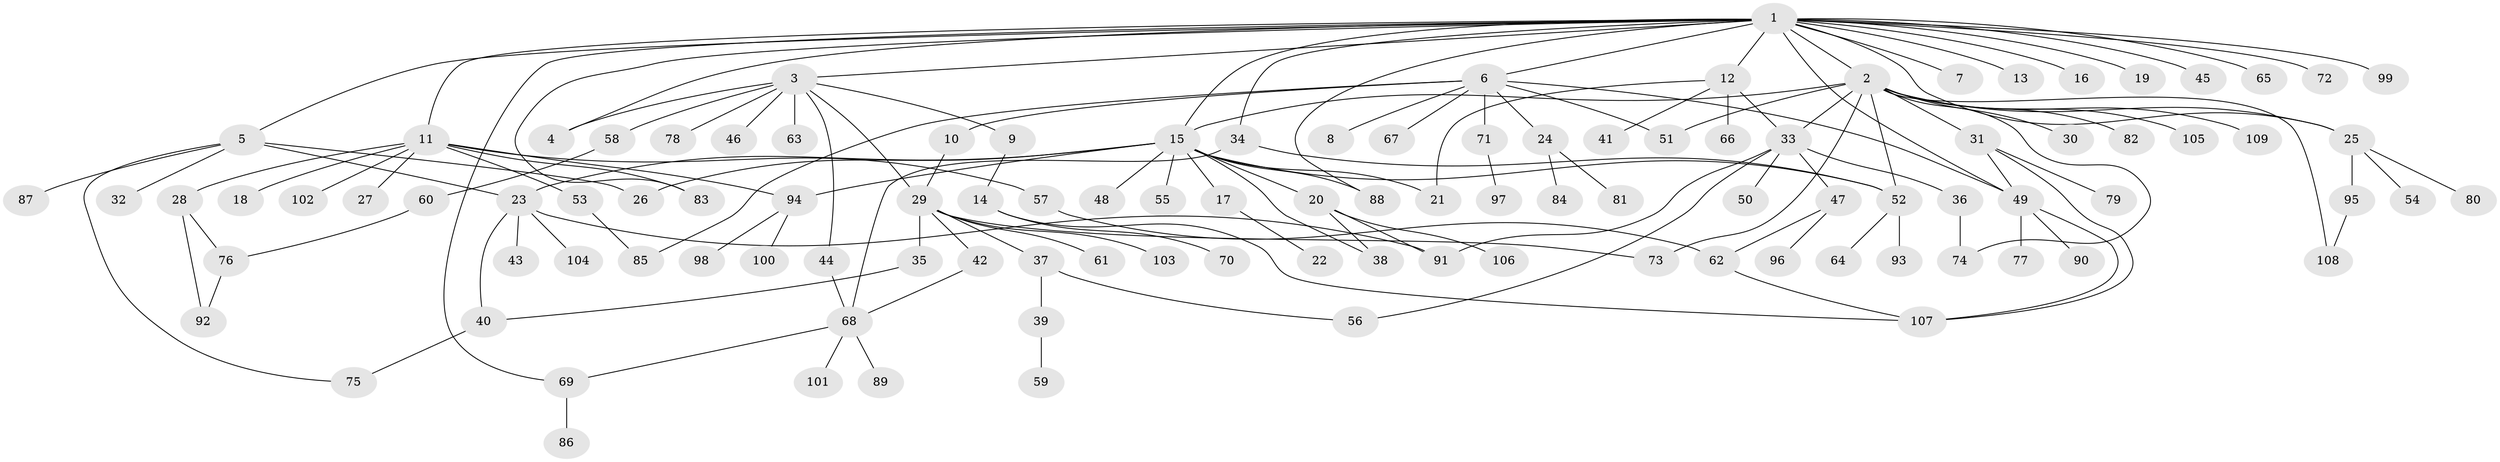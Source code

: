 // coarse degree distribution, {21: 0.018518518518518517, 11: 0.018518518518518517, 6: 0.037037037037037035, 2: 0.24074074074074073, 8: 0.037037037037037035, 1: 0.48148148148148145, 9: 0.037037037037037035, 4: 0.05555555555555555, 3: 0.037037037037037035, 7: 0.018518518518518517, 5: 0.018518518518518517}
// Generated by graph-tools (version 1.1) at 2025/18/03/04/25 18:18:07]
// undirected, 109 vertices, 143 edges
graph export_dot {
graph [start="1"]
  node [color=gray90,style=filled];
  1;
  2;
  3;
  4;
  5;
  6;
  7;
  8;
  9;
  10;
  11;
  12;
  13;
  14;
  15;
  16;
  17;
  18;
  19;
  20;
  21;
  22;
  23;
  24;
  25;
  26;
  27;
  28;
  29;
  30;
  31;
  32;
  33;
  34;
  35;
  36;
  37;
  38;
  39;
  40;
  41;
  42;
  43;
  44;
  45;
  46;
  47;
  48;
  49;
  50;
  51;
  52;
  53;
  54;
  55;
  56;
  57;
  58;
  59;
  60;
  61;
  62;
  63;
  64;
  65;
  66;
  67;
  68;
  69;
  70;
  71;
  72;
  73;
  74;
  75;
  76;
  77;
  78;
  79;
  80;
  81;
  82;
  83;
  84;
  85;
  86;
  87;
  88;
  89;
  90;
  91;
  92;
  93;
  94;
  95;
  96;
  97;
  98;
  99;
  100;
  101;
  102;
  103;
  104;
  105;
  106;
  107;
  108;
  109;
  1 -- 2;
  1 -- 3;
  1 -- 4;
  1 -- 5;
  1 -- 6;
  1 -- 7;
  1 -- 11;
  1 -- 12;
  1 -- 13;
  1 -- 15;
  1 -- 16;
  1 -- 19;
  1 -- 25;
  1 -- 34;
  1 -- 45;
  1 -- 49;
  1 -- 65;
  1 -- 69;
  1 -- 72;
  1 -- 83;
  1 -- 88;
  1 -- 99;
  2 -- 15;
  2 -- 25;
  2 -- 30;
  2 -- 31;
  2 -- 33;
  2 -- 51;
  2 -- 52;
  2 -- 73;
  2 -- 74;
  2 -- 82;
  2 -- 105;
  2 -- 108;
  2 -- 109;
  3 -- 4;
  3 -- 9;
  3 -- 29;
  3 -- 44;
  3 -- 46;
  3 -- 58;
  3 -- 63;
  3 -- 78;
  5 -- 23;
  5 -- 26;
  5 -- 32;
  5 -- 75;
  5 -- 87;
  6 -- 8;
  6 -- 10;
  6 -- 24;
  6 -- 49;
  6 -- 51;
  6 -- 67;
  6 -- 71;
  6 -- 85;
  9 -- 14;
  10 -- 29;
  11 -- 18;
  11 -- 27;
  11 -- 28;
  11 -- 53;
  11 -- 57;
  11 -- 83;
  11 -- 94;
  11 -- 102;
  12 -- 21;
  12 -- 33;
  12 -- 41;
  12 -- 66;
  14 -- 70;
  14 -- 107;
  15 -- 17;
  15 -- 20;
  15 -- 21;
  15 -- 23;
  15 -- 26;
  15 -- 38;
  15 -- 48;
  15 -- 52;
  15 -- 55;
  15 -- 88;
  15 -- 94;
  17 -- 22;
  20 -- 38;
  20 -- 91;
  20 -- 106;
  23 -- 40;
  23 -- 43;
  23 -- 91;
  23 -- 104;
  24 -- 81;
  24 -- 84;
  25 -- 54;
  25 -- 80;
  25 -- 95;
  28 -- 76;
  28 -- 92;
  29 -- 35;
  29 -- 37;
  29 -- 42;
  29 -- 61;
  29 -- 73;
  29 -- 103;
  31 -- 49;
  31 -- 79;
  31 -- 107;
  33 -- 36;
  33 -- 47;
  33 -- 50;
  33 -- 56;
  33 -- 91;
  34 -- 52;
  34 -- 68;
  35 -- 40;
  36 -- 74;
  37 -- 39;
  37 -- 56;
  39 -- 59;
  40 -- 75;
  42 -- 68;
  44 -- 68;
  47 -- 62;
  47 -- 96;
  49 -- 77;
  49 -- 90;
  49 -- 107;
  52 -- 64;
  52 -- 93;
  53 -- 85;
  57 -- 62;
  58 -- 60;
  60 -- 76;
  62 -- 107;
  68 -- 69;
  68 -- 89;
  68 -- 101;
  69 -- 86;
  71 -- 97;
  76 -- 92;
  94 -- 98;
  94 -- 100;
  95 -- 108;
}
